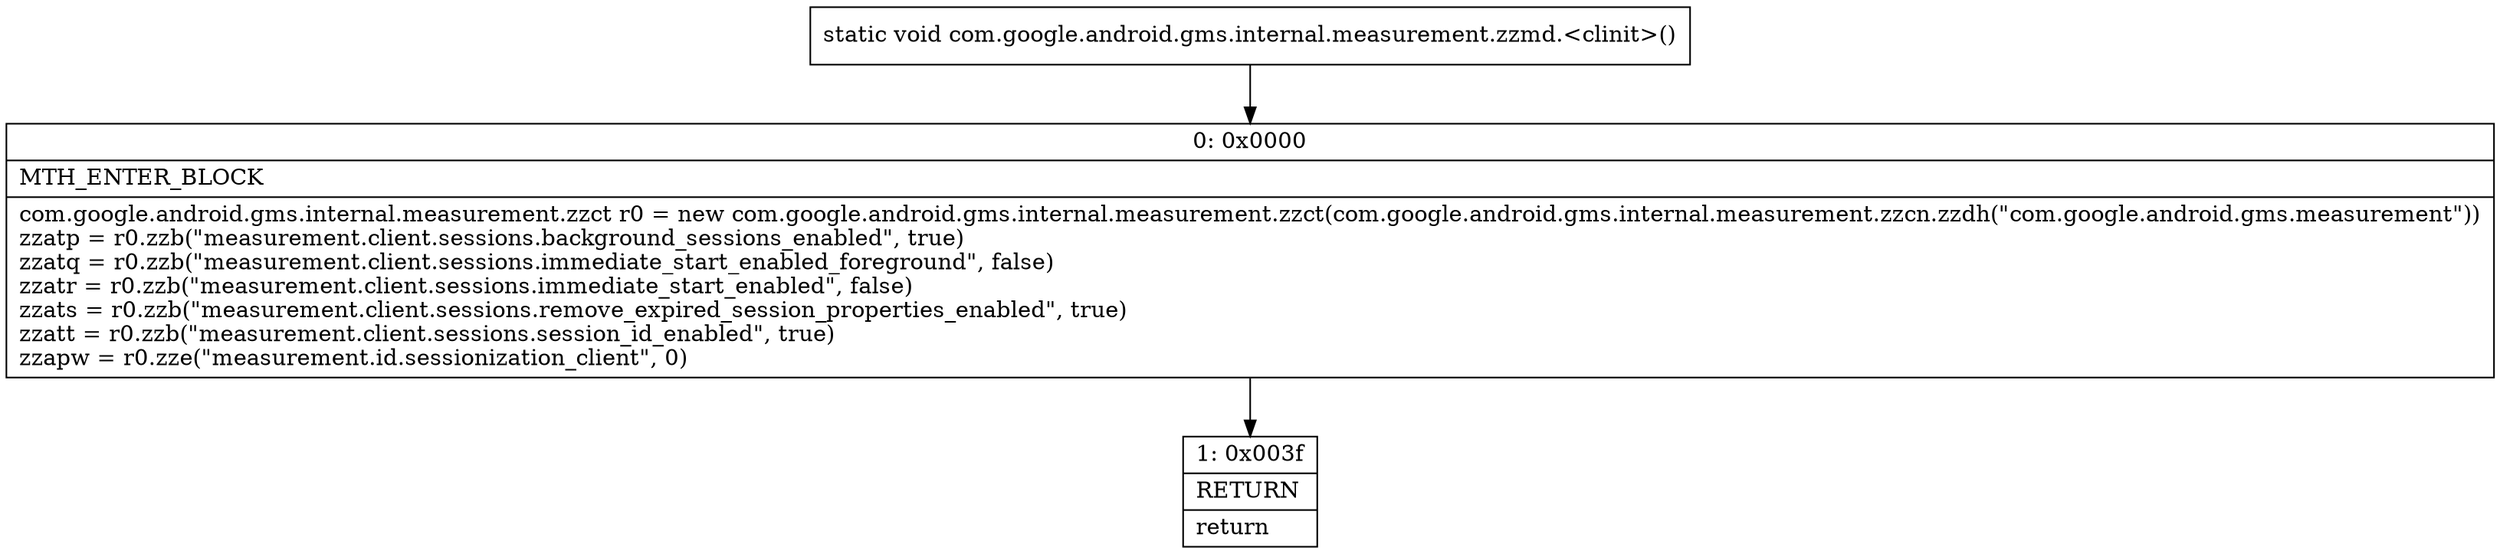 digraph "CFG forcom.google.android.gms.internal.measurement.zzmd.\<clinit\>()V" {
Node_0 [shape=record,label="{0\:\ 0x0000|MTH_ENTER_BLOCK\l|com.google.android.gms.internal.measurement.zzct r0 = new com.google.android.gms.internal.measurement.zzct(com.google.android.gms.internal.measurement.zzcn.zzdh(\"com.google.android.gms.measurement\"))\lzzatp = r0.zzb(\"measurement.client.sessions.background_sessions_enabled\", true)\lzzatq = r0.zzb(\"measurement.client.sessions.immediate_start_enabled_foreground\", false)\lzzatr = r0.zzb(\"measurement.client.sessions.immediate_start_enabled\", false)\lzzats = r0.zzb(\"measurement.client.sessions.remove_expired_session_properties_enabled\", true)\lzzatt = r0.zzb(\"measurement.client.sessions.session_id_enabled\", true)\lzzapw = r0.zze(\"measurement.id.sessionization_client\", 0)\l}"];
Node_1 [shape=record,label="{1\:\ 0x003f|RETURN\l|return\l}"];
MethodNode[shape=record,label="{static void com.google.android.gms.internal.measurement.zzmd.\<clinit\>() }"];
MethodNode -> Node_0;
Node_0 -> Node_1;
}

